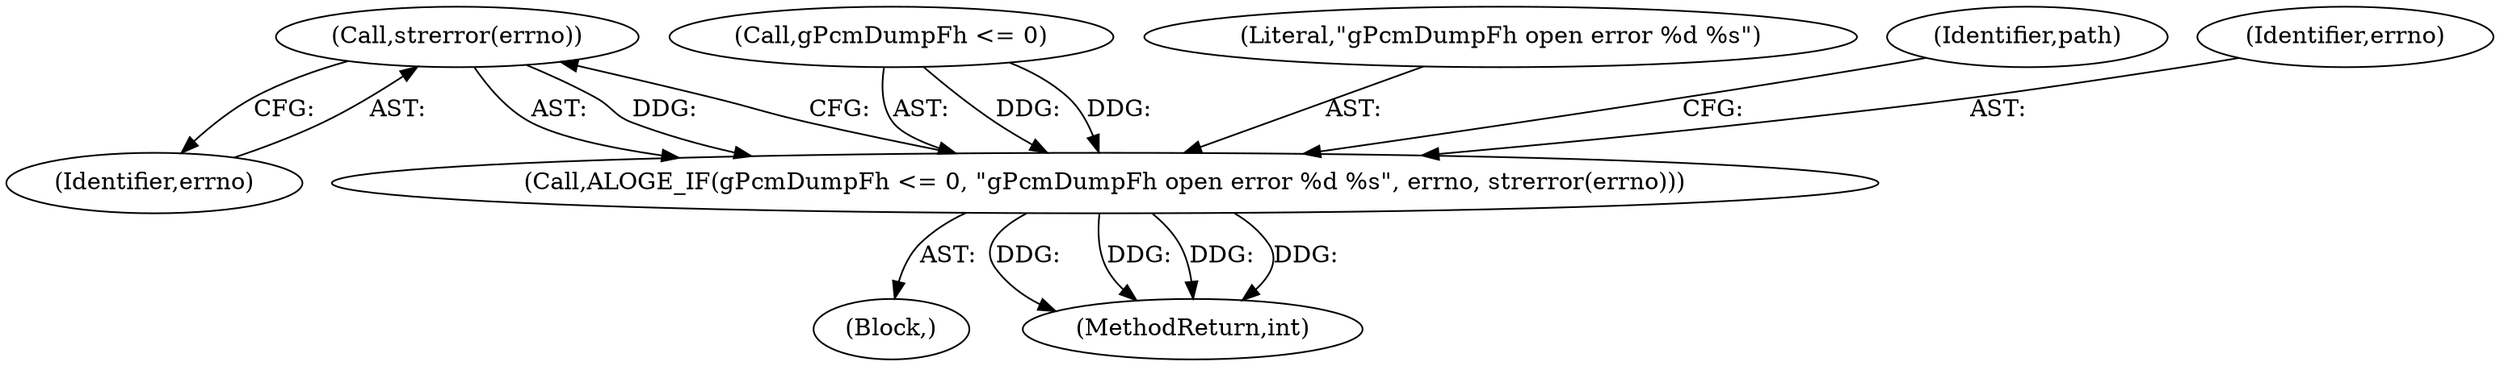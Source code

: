 digraph "0_Android_aeea52da00d210587fb3ed895de3d5f2e0264c88_9@API" {
"1000775" [label="(Call,strerror(errno))"];
"1000769" [label="(Call,ALOGE_IF(gPcmDumpFh <= 0, \"gPcmDumpFh open error %d %s\", errno, strerror(errno)))"];
"1000711" [label="(Block,)"];
"1000770" [label="(Call,gPcmDumpFh <= 0)"];
"1000776" [label="(Identifier,errno)"];
"1001295" [label="(MethodReturn,int)"];
"1000773" [label="(Literal,\"gPcmDumpFh open error %d %s\")"];
"1000769" [label="(Call,ALOGE_IF(gPcmDumpFh <= 0, \"gPcmDumpFh open error %d %s\", errno, strerror(errno)))"];
"1000778" [label="(Identifier,path)"];
"1000775" [label="(Call,strerror(errno))"];
"1000774" [label="(Identifier,errno)"];
"1000775" -> "1000769"  [label="AST: "];
"1000775" -> "1000776"  [label="CFG: "];
"1000776" -> "1000775"  [label="AST: "];
"1000769" -> "1000775"  [label="CFG: "];
"1000775" -> "1000769"  [label="DDG: "];
"1000769" -> "1000711"  [label="AST: "];
"1000770" -> "1000769"  [label="AST: "];
"1000773" -> "1000769"  [label="AST: "];
"1000774" -> "1000769"  [label="AST: "];
"1000778" -> "1000769"  [label="CFG: "];
"1000769" -> "1001295"  [label="DDG: "];
"1000769" -> "1001295"  [label="DDG: "];
"1000769" -> "1001295"  [label="DDG: "];
"1000769" -> "1001295"  [label="DDG: "];
"1000770" -> "1000769"  [label="DDG: "];
"1000770" -> "1000769"  [label="DDG: "];
}
